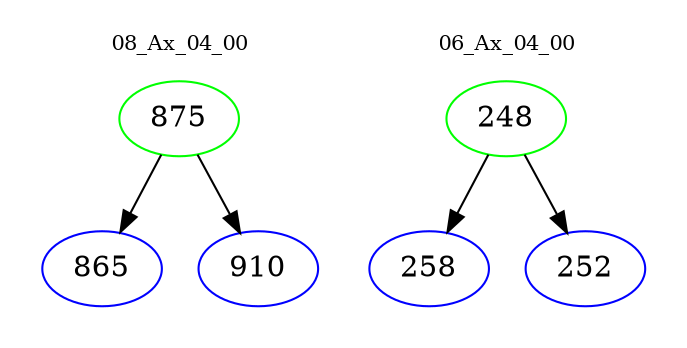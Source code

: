 digraph{
subgraph cluster_0 {
color = white
label = "08_Ax_04_00";
fontsize=10;
T0_875 [label="875", color="green"]
T0_875 -> T0_865 [color="black"]
T0_865 [label="865", color="blue"]
T0_875 -> T0_910 [color="black"]
T0_910 [label="910", color="blue"]
}
subgraph cluster_1 {
color = white
label = "06_Ax_04_00";
fontsize=10;
T1_248 [label="248", color="green"]
T1_248 -> T1_258 [color="black"]
T1_258 [label="258", color="blue"]
T1_248 -> T1_252 [color="black"]
T1_252 [label="252", color="blue"]
}
}
